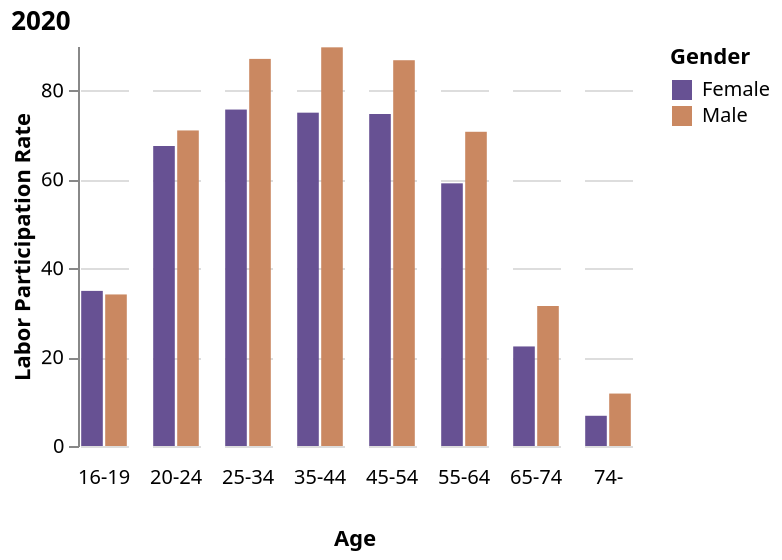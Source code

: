 {
    "$schema": "https://vega.github.io/schema/vega-lite/v5.json",
    "title": "2020",
    "data": { "values": [
        {"Age": "16-19","Gender": "Male","Rate":34.1},
        {"Age": "20-24","Gender": "Male","Rate":71.0},
        {"Age": "25-34","Gender": "Male","Rate":87.1},
        {"Age": "35-44","Gender": "Male","Rate":89.7},
        {"Age": "45-54","Gender": "Male","Rate":86.8},
        {"Age": "55-64","Gender": "Male","Rate":70.7},
        {"Age": "65-74","Gender": "Male","Rate":31.5},
        {"Age": "74-  ","Gender": "Male","Rate":11.8},
        {"Age": "16-19","Gender": "Female","Rate":34.9},
        {"Age": "20-24","Gender": "Female","Rate":67.5},
        {"Age": "25-34","Gender": "Female","Rate":75.7},
        {"Age": "35-44","Gender": "Female","Rate":75.0},
        {"Age": "45-54","Gender": "Female","Rate":74.7},
        {"Age": "55-64","Gender": "Female","Rate":59.1},
        {"Age": "65-74","Gender": "Female","Rate":22.4},
        {"Age": "74-  ","Gender": "Female","Rate":6.8}
    ]

    },
    "width": {"step": 12},
    "mark": "bar",
    "encoding": {
        "column": {
            "field": "Age", "type": "ordinal", "spacing": 10,
            "header": {"orient": "bottom"}
        },
        "y": {
            "field": "Rate",
            "type": "quantitative",
            "title": "Labor Participation Rate",
            "axis": {"grid": true}
        },
        "x": {
            "field": "Gender",
            "type": "ordinal",
            "axis": null
        },
        "color": {
            "field": "Gender",
            "scale": {"range": ["#675193", "#ca8861"]}
        }
    },
    "config": {
        "view": {"stroke": "transparent"},
        "axis": {"domainWidth": 1}
    }
}